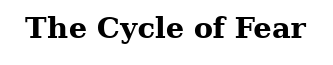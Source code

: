digraph Fear {
    label=<<b>The Cycle of Fear</b>>
    labelloc=t
    page = "16.5,11.7"
    overlap = "false"
    ratio = "fill"
    size = "16.5, 11.7"
    splines = "true"

    node [fontname="calibri", margin="0.1,0.1", shape=rect, style="filled,rounded"]
    
	}